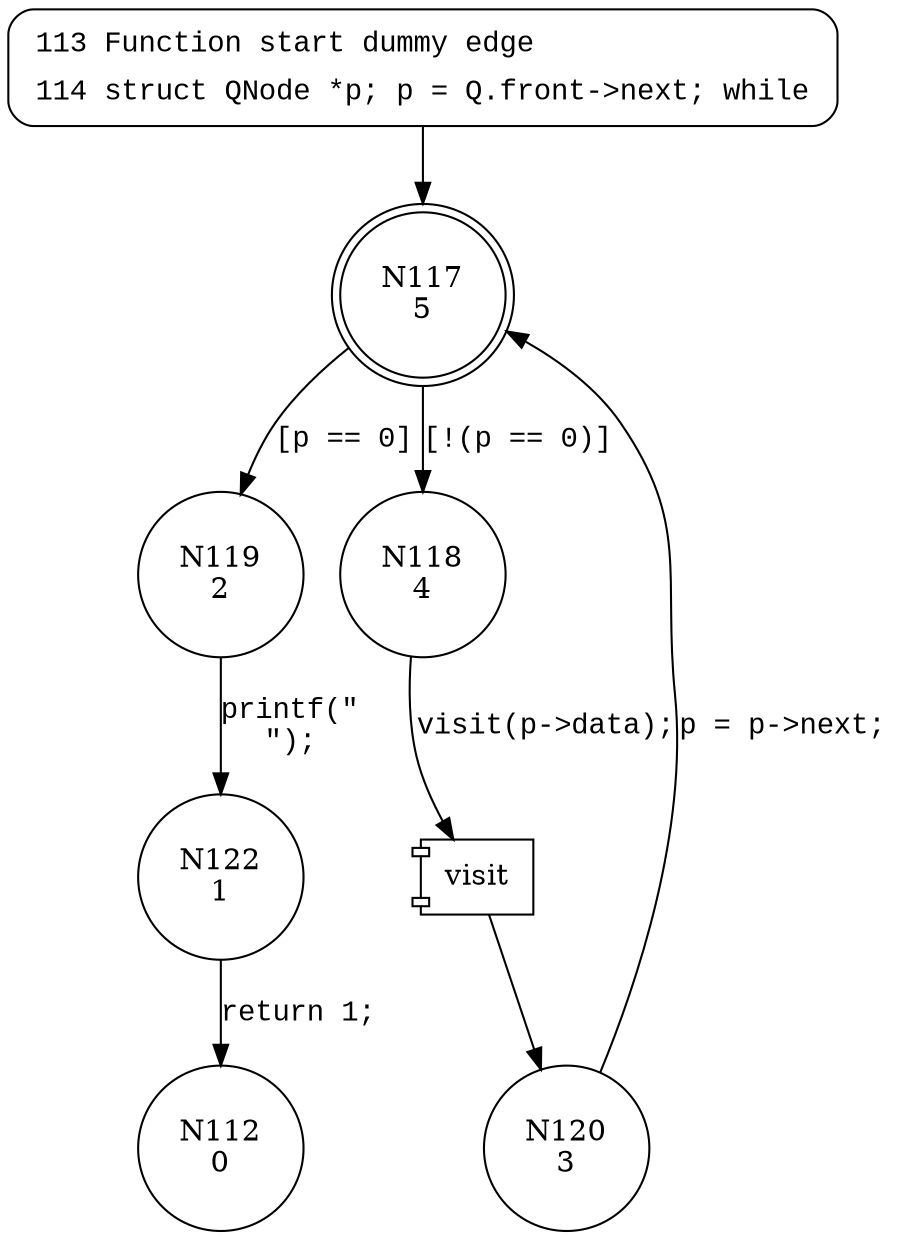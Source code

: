 digraph QueueTraverse {
117 [shape="doublecircle" label="N117\n5"]
119 [shape="circle" label="N119\n2"]
118 [shape="circle" label="N118\n4"]
120 [shape="circle" label="N120\n3"]
122 [shape="circle" label="N122\n1"]
112 [shape="circle" label="N112\n0"]
113 [style="filled,bold" penwidth="1" fillcolor="white" fontname="Courier New" shape="Mrecord" label=<<table border="0" cellborder="0" cellpadding="3" bgcolor="white"><tr><td align="right">113</td><td align="left">Function start dummy edge</td></tr><tr><td align="right">114</td><td align="left">struct QNode *p; p = Q.front-&gt;next; while</td></tr></table>>]
113 -> 117[label=""]
117 -> 119 [label="[p == 0]" fontname="Courier New"]
117 -> 118 [label="[!(p == 0)]" fontname="Courier New"]
100001 [shape="component" label="visit"]
118 -> 100001 [label="visit(p->data);" fontname="Courier New"]
100001 -> 120 [label="" fontname="Courier New"]
119 -> 122 [label="printf(\"\n\");" fontname="Courier New"]
120 -> 117 [label="p = p->next; " fontname="Courier New"]
122 -> 112 [label="return 1;" fontname="Courier New"]
}